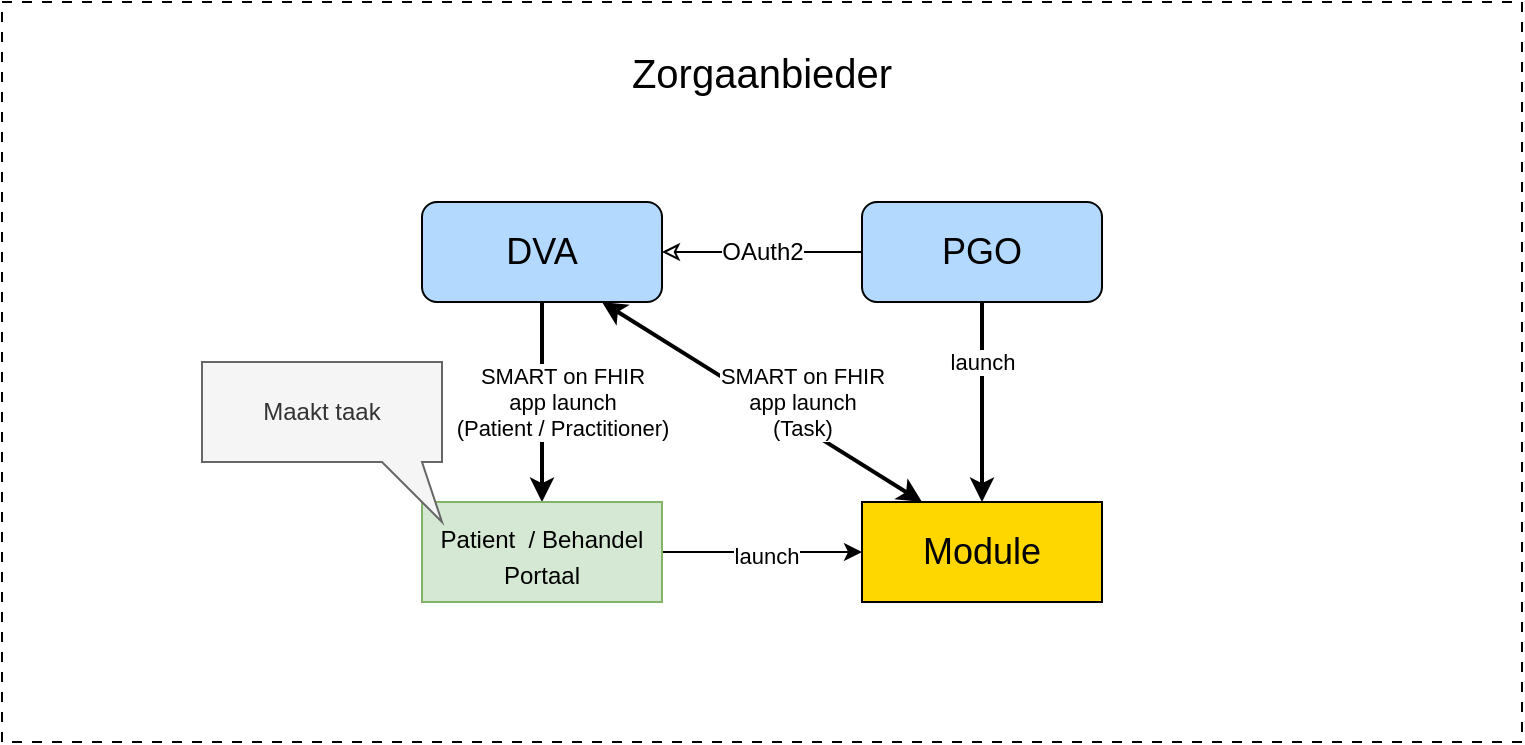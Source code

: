 <mxfile version="26.0.16">
  <diagram name="Page-1" id="AHYJxbk9YULL7Bk-z8VX">
    <mxGraphModel dx="1114" dy="878" grid="1" gridSize="10" guides="1" tooltips="1" connect="1" arrows="1" fold="1" page="1" pageScale="1" pageWidth="827" pageHeight="1169" math="0" shadow="0">
      <root>
        <mxCell id="0" />
        <mxCell id="1" parent="0" />
        <mxCell id="8134mIudAPuQFdkFbRee-2" value="" style="rounded=0;whiteSpace=wrap;html=1;dashed=1;dashPattern=5 5;fillColor=none;strokeColor=#000000;movable=0;resizable=0;rotatable=0;deletable=0;editable=0;locked=1;connectable=0;" parent="1" vertex="1">
          <mxGeometry x="40" y="40" width="760" height="370" as="geometry" />
        </mxCell>
        <mxCell id="8134mIudAPuQFdkFbRee-3" value="Zorgaanbieder" style="text;html=1;strokeColor=none;fillColor=none;align=center;verticalAlign=middle;whiteSpace=wrap;rounded=0;fontSize=20;fontStyle=0;" parent="1" vertex="1">
          <mxGeometry x="360" y="60" width="120" height="30" as="geometry" />
        </mxCell>
        <mxCell id="8134mIudAPuQFdkFbRee-4" value="DVA" style="rounded=1;whiteSpace=wrap;html=1;fillColor=#B3D9FF;strokeColor=#000000;fontSize=18;arcSize=15;" parent="1" vertex="1">
          <mxGeometry x="250" y="140" width="120" height="50" as="geometry" />
        </mxCell>
        <mxCell id="8134mIudAPuQFdkFbRee-5" value="PGO" style="rounded=1;whiteSpace=wrap;html=1;fillColor=#B3D9FF;strokeColor=#000000;fontSize=18;arcSize=15;" parent="1" vertex="1">
          <mxGeometry x="470" y="140" width="120" height="50" as="geometry" />
        </mxCell>
        <mxCell id="8134mIudAPuQFdkFbRee-6" value="Module" style="rounded=0;whiteSpace=wrap;html=1;fillColor=#FFD700;strokeColor=#000000;fontSize=18;" parent="1" vertex="1">
          <mxGeometry x="470" y="290" width="120" height="50" as="geometry" />
        </mxCell>
        <mxCell id="8134mIudAPuQFdkFbRee-7" value="OAuth2" style="edgeStyle=orthogonalEdgeStyle;rounded=0;orthogonalLoop=1;jettySize=auto;html=1;exitX=1;exitY=0.5;exitDx=0;exitDy=0;strokeColor=#000000;fontSize=12;startArrow=classic;startFill=0;endArrow=none;entryX=0;entryY=0.5;entryDx=0;entryDy=0;" parent="1" source="8134mIudAPuQFdkFbRee-4" target="8134mIudAPuQFdkFbRee-5" edge="1">
          <mxGeometry relative="1" as="geometry">
            <mxPoint x="259" y="165" as="sourcePoint" />
            <mxPoint x="319" y="165" as="targetPoint" />
            <mxPoint as="offset" />
          </mxGeometry>
        </mxCell>
        <mxCell id="8134mIudAPuQFdkFbRee-8" value="SMART on FHIR&lt;div&gt;app launch&lt;/div&gt;&lt;div&gt;(Task)&lt;/div&gt;" style="rounded=0;orthogonalLoop=1;jettySize=auto;html=1;exitX=0.75;exitY=1;exitDx=0;exitDy=0;entryX=0.25;entryY=0;entryDx=0;entryDy=0;strokeColor=#000000;strokeWidth=2;fontSize=11;startArrow=classic;startFill=1;" parent="1" source="8134mIudAPuQFdkFbRee-4" target="8134mIudAPuQFdkFbRee-6" edge="1">
          <mxGeometry x="0.18" y="11" relative="1" as="geometry">
            <mxPoint as="offset" />
          </mxGeometry>
        </mxCell>
        <mxCell id="8134mIudAPuQFdkFbRee-9" value="launch" style="rounded=0;orthogonalLoop=1;jettySize=auto;html=1;exitX=0.5;exitY=1;exitDx=0;exitDy=0;strokeColor=#000000;strokeWidth=2;fontSize=11;entryX=0.5;entryY=0;entryDx=0;entryDy=0;" parent="1" source="8134mIudAPuQFdkFbRee-5" target="8134mIudAPuQFdkFbRee-6" edge="1">
          <mxGeometry x="-0.4" relative="1" as="geometry">
            <mxPoint as="offset" />
            <mxPoint x="320" y="280" as="targetPoint" />
          </mxGeometry>
        </mxCell>
        <mxCell id="8134mIudAPuQFdkFbRee-12" value="SMART on FHIR&lt;div&gt;app launch&lt;/div&gt;&lt;div&gt;(Patient /&amp;nbsp;&lt;span style=&quot;background-color: light-dark(#ffffff, var(--ge-dark-color, #121212)); color: light-dark(rgb(0, 0, 0), rgb(255, 255, 255));&quot;&gt;Practitioner&lt;/span&gt;&lt;span style=&quot;background-color: light-dark(#ffffff, var(--ge-dark-color, #121212)); color: light-dark(rgb(0, 0, 0), rgb(255, 255, 255));&quot;&gt;)&lt;/span&gt;&lt;/div&gt;" style="rounded=0;orthogonalLoop=1;jettySize=auto;html=1;exitX=0.5;exitY=1;exitDx=0;exitDy=0;strokeColor=#000000;strokeWidth=2;fontSize=11;entryX=0.5;entryY=0;entryDx=0;entryDy=0;" parent="1" source="8134mIudAPuQFdkFbRee-4" target="cy_ahVFa6HVUHWgnelpP-1" edge="1">
          <mxGeometry y="10" relative="1" as="geometry">
            <mxPoint as="offset" />
            <mxPoint x="200" y="290" as="targetPoint" />
            <mxPoint x="200" y="190" as="sourcePoint" />
          </mxGeometry>
        </mxCell>
        <mxCell id="cy_ahVFa6HVUHWgnelpP-2" style="edgeStyle=orthogonalEdgeStyle;rounded=0;orthogonalLoop=1;jettySize=auto;html=1;entryX=0;entryY=0.5;entryDx=0;entryDy=0;" parent="1" source="cy_ahVFa6HVUHWgnelpP-1" target="8134mIudAPuQFdkFbRee-6" edge="1">
          <mxGeometry relative="1" as="geometry" />
        </mxCell>
        <mxCell id="cy_ahVFa6HVUHWgnelpP-3" value="launch" style="edgeLabel;html=1;align=center;verticalAlign=middle;resizable=0;points=[];" parent="cy_ahVFa6HVUHWgnelpP-2" vertex="1" connectable="0">
          <mxGeometry x="0.033" y="-2" relative="1" as="geometry">
            <mxPoint as="offset" />
          </mxGeometry>
        </mxCell>
        <mxCell id="cy_ahVFa6HVUHWgnelpP-1" value="&lt;div style=&quot;line-height: 100%;&quot;&gt;&lt;font style=&quot;font-size: 12px; line-height: 100%;&quot;&gt;Patient&amp;nbsp; / Behandel&lt;/font&gt;&lt;div&gt;&lt;font style=&quot;font-size: 12px; line-height: 100%;&quot;&gt;Portaal&lt;/font&gt;&lt;/div&gt;&lt;/div&gt;" style="rounded=0;whiteSpace=wrap;html=1;fillColor=#d5e8d4;strokeColor=#82b366;fontSize=18;verticalAlign=middle;" parent="1" vertex="1">
          <mxGeometry x="250" y="290" width="120" height="50" as="geometry" />
        </mxCell>
        <mxCell id="8134mIudAPuQFdkFbRee-13" value="Maakt taak" style="shape=callout;whiteSpace=wrap;html=1;perimeter=calloutPerimeter;fillColor=#f5f5f5;strokeColor=#666666;fontColor=#333333;position2=1;base=20;size=30;position=0.75;" parent="1" vertex="1">
          <mxGeometry x="140" y="220" width="120" height="80" as="geometry" />
        </mxCell>
      </root>
    </mxGraphModel>
  </diagram>
</mxfile>

